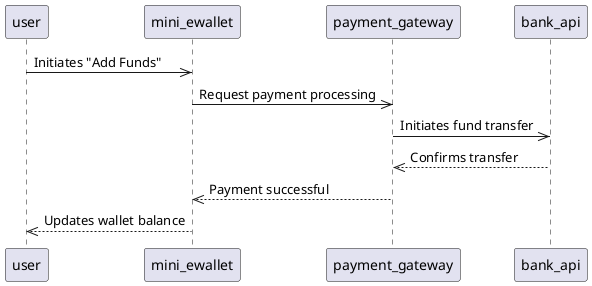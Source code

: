@startuml
  participant user
  participant mini_ewallet
  participant payment_gateway
  participant bank_api

  user->>mini_ewallet: Initiates "Add Funds"
  mini_ewallet->>payment_gateway: Request payment processing
  payment_gateway->>bank_api: Initiates fund transfer
  bank_api-->>payment_gateway: Confirms transfer
  payment_gateway-->>mini_ewallet: Payment successful
  mini_ewallet-->>user: Updates wallet balance
@enduml
